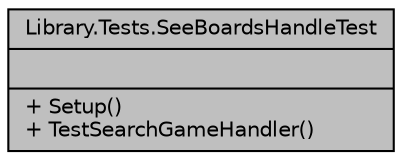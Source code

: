 digraph "Library.Tests.SeeBoardsHandleTest"
{
 // INTERACTIVE_SVG=YES
 // LATEX_PDF_SIZE
  edge [fontname="Helvetica",fontsize="10",labelfontname="Helvetica",labelfontsize="10"];
  node [fontname="Helvetica",fontsize="10",shape=record];
  Node1 [label="{Library.Tests.SeeBoardsHandleTest\n||+ Setup()\l+ TestSearchGameHandler()\l}",height=0.2,width=0.4,color="black", fillcolor="grey75", style="filled", fontcolor="black",tooltip=" "];
}
